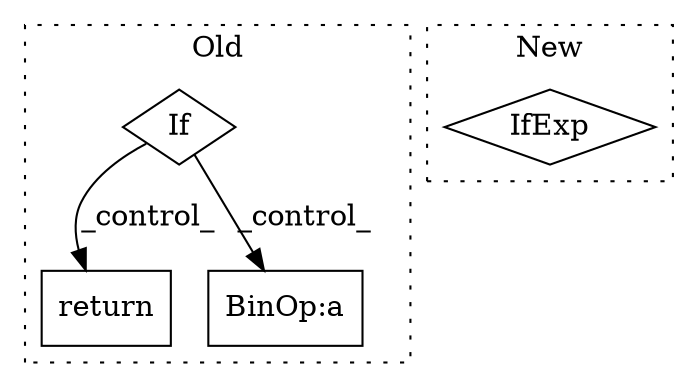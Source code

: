 digraph G {
subgraph cluster0 {
1 [label="return" a="93" s="21877" l="7" shape="box"];
3 [label="If" a="96" s="21717,21794" l="3,18" shape="diamond"];
4 [label="BinOp:a" a="82" s="22287" l="3" shape="box"];
label = "Old";
style="dotted";
}
subgraph cluster1 {
2 [label="IfExp" a="51" s="23385,23399" l="4,6" shape="diamond"];
label = "New";
style="dotted";
}
3 -> 4 [label="_control_"];
3 -> 1 [label="_control_"];
}